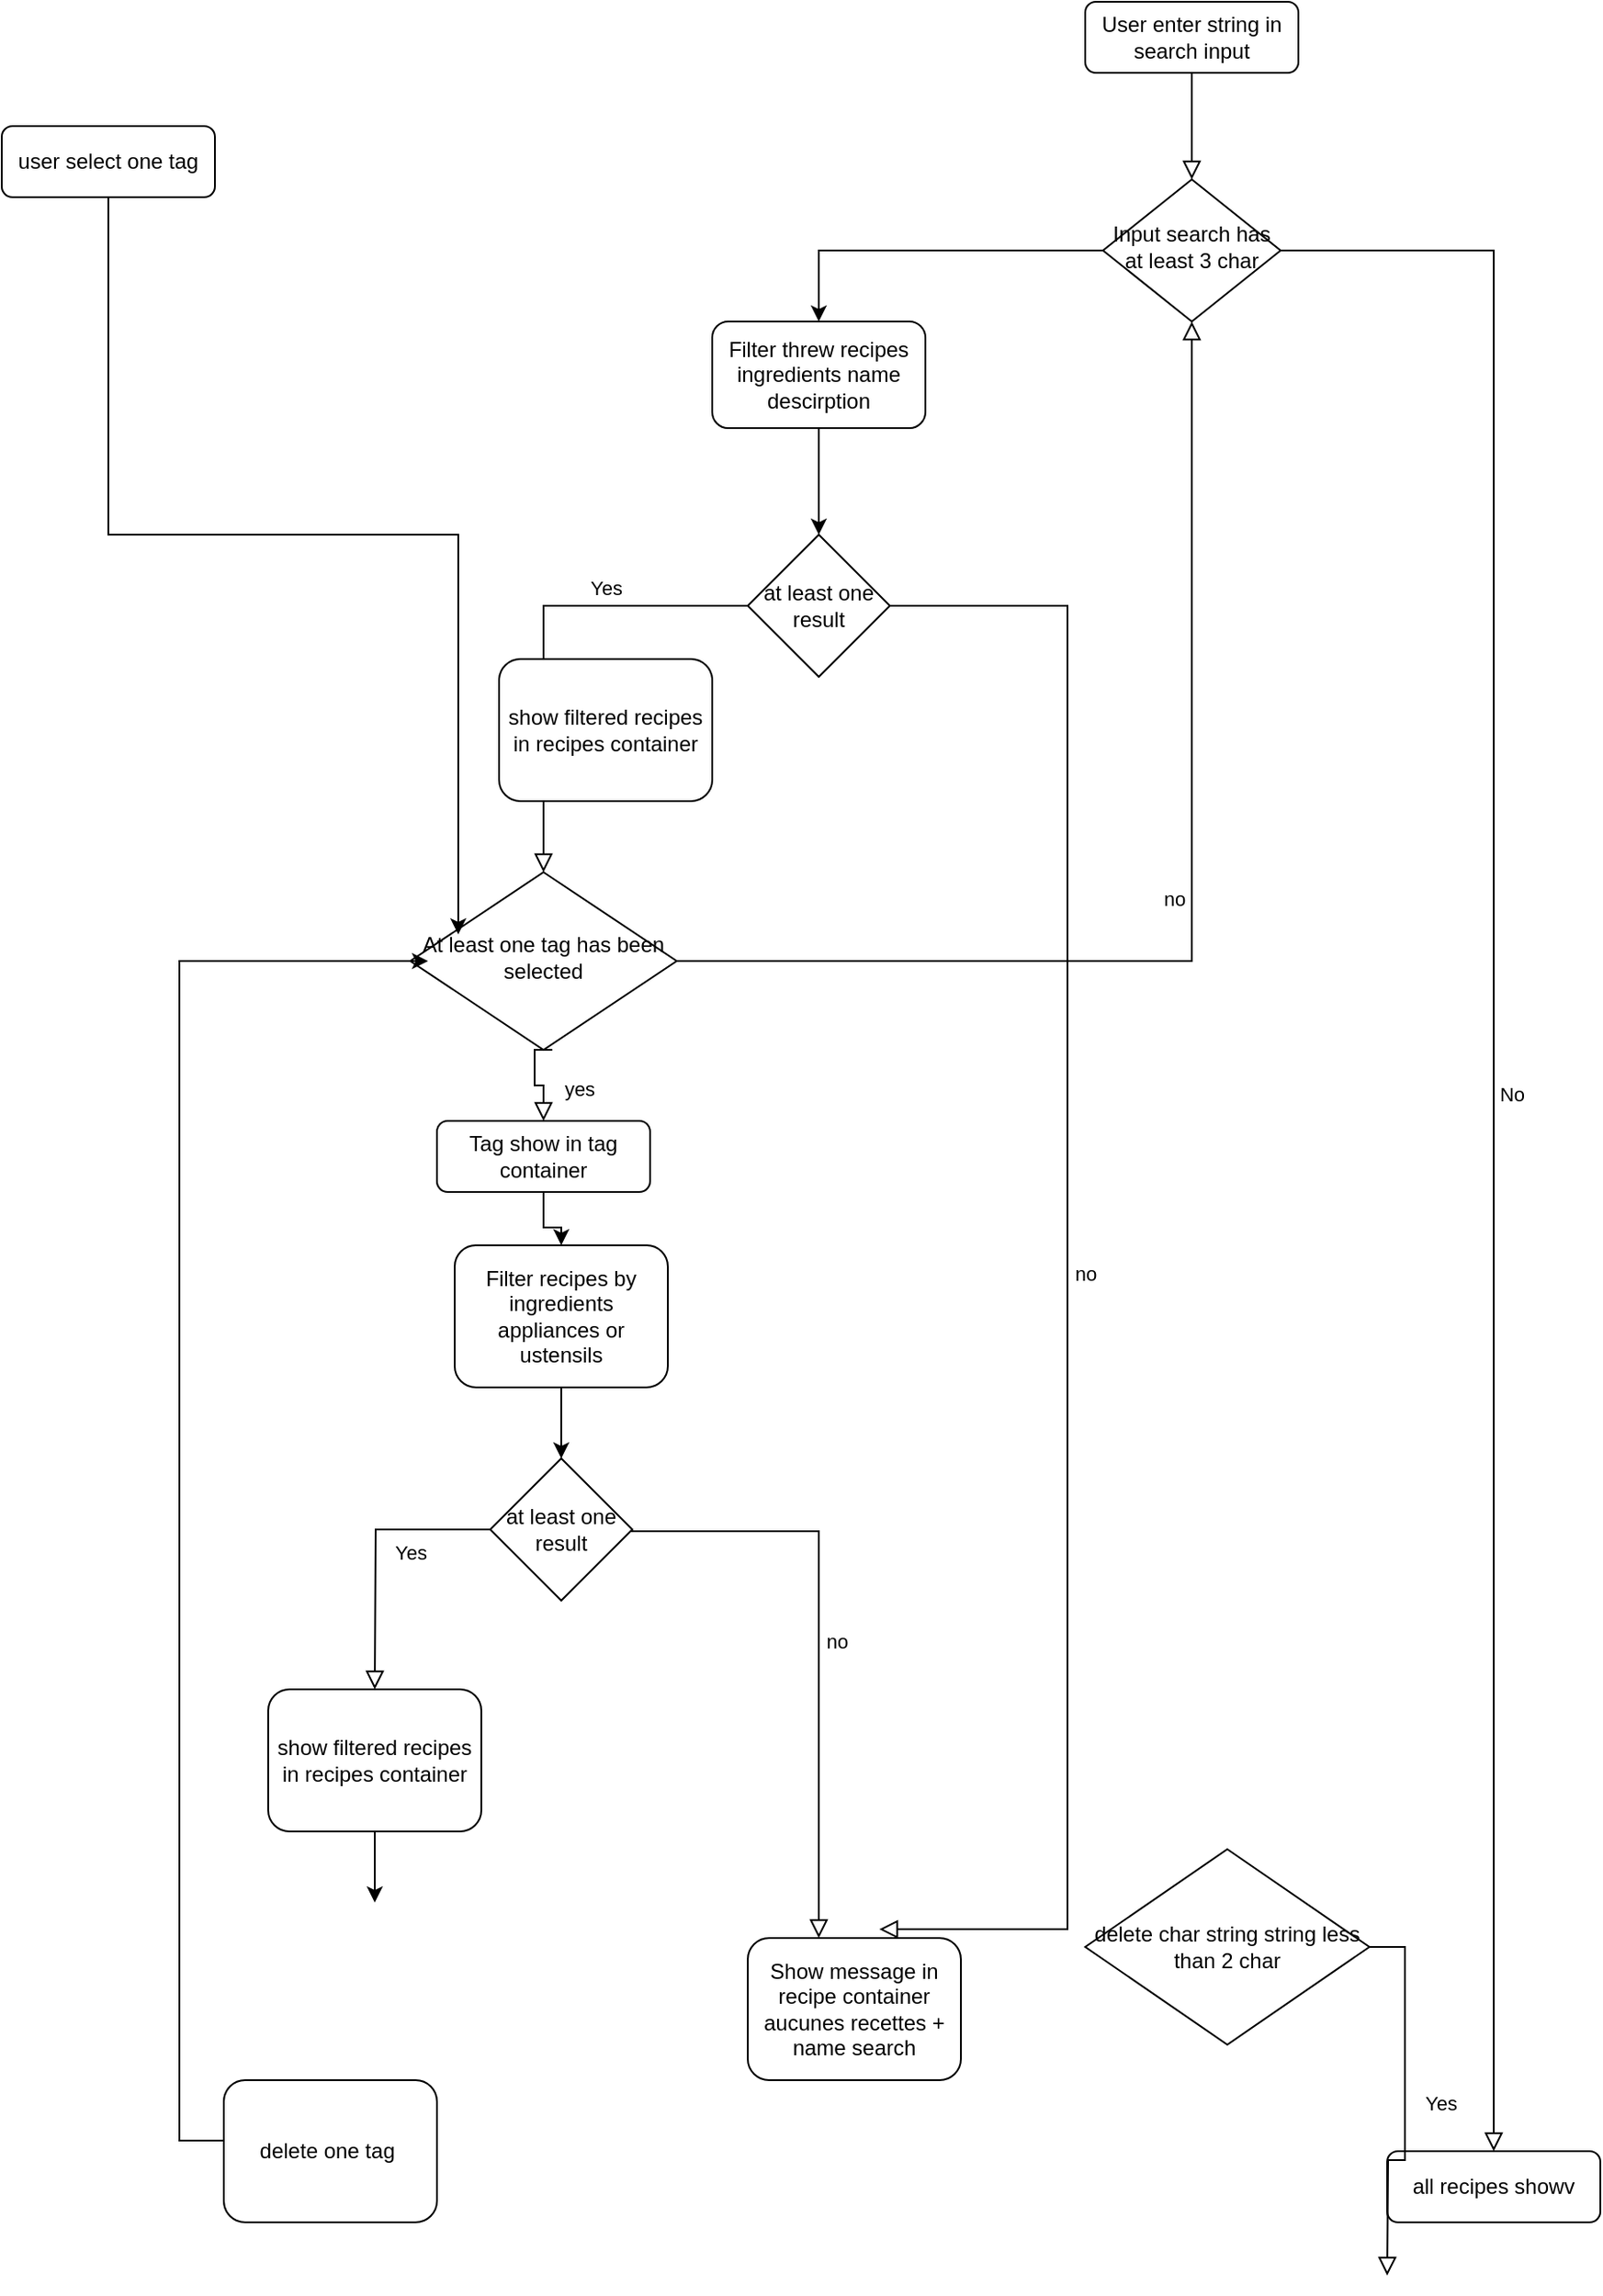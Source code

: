 <mxfile version="21.7.1" type="github">
  <diagram id="C5RBs43oDa-KdzZeNtuy" name="Page-1">
    <mxGraphModel dx="2261" dy="1959" grid="1" gridSize="10" guides="1" tooltips="1" connect="1" arrows="1" fold="1" page="1" pageScale="1" pageWidth="827" pageHeight="1169" math="0" shadow="0">
      <root>
        <mxCell id="WIyWlLk6GJQsqaUBKTNV-0" />
        <mxCell id="WIyWlLk6GJQsqaUBKTNV-1" parent="WIyWlLk6GJQsqaUBKTNV-0" />
        <mxCell id="WIyWlLk6GJQsqaUBKTNV-2" value="" style="rounded=0;html=1;jettySize=auto;orthogonalLoop=1;fontSize=11;endArrow=block;endFill=0;endSize=8;strokeWidth=1;shadow=0;labelBackgroundColor=none;edgeStyle=orthogonalEdgeStyle;" parent="WIyWlLk6GJQsqaUBKTNV-1" source="WIyWlLk6GJQsqaUBKTNV-3" target="WIyWlLk6GJQsqaUBKTNV-6" edge="1">
          <mxGeometry relative="1" as="geometry" />
        </mxCell>
        <mxCell id="WIyWlLk6GJQsqaUBKTNV-3" value="User enter string in search input" style="rounded=1;whiteSpace=wrap;html=1;fontSize=12;glass=0;strokeWidth=1;shadow=0;" parent="WIyWlLk6GJQsqaUBKTNV-1" vertex="1">
          <mxGeometry x="490" y="-150" width="120" height="40" as="geometry" />
        </mxCell>
        <mxCell id="WIyWlLk6GJQsqaUBKTNV-5" value="No" style="edgeStyle=orthogonalEdgeStyle;rounded=0;html=1;jettySize=auto;orthogonalLoop=1;fontSize=11;endArrow=block;endFill=0;endSize=8;strokeWidth=1;shadow=0;labelBackgroundColor=none;" parent="WIyWlLk6GJQsqaUBKTNV-1" source="WIyWlLk6GJQsqaUBKTNV-6" target="WIyWlLk6GJQsqaUBKTNV-7" edge="1">
          <mxGeometry y="10" relative="1" as="geometry">
            <mxPoint as="offset" />
          </mxGeometry>
        </mxCell>
        <mxCell id="YLPuf2BasNj8lZ_TovFd-40" style="edgeStyle=orthogonalEdgeStyle;rounded=0;orthogonalLoop=1;jettySize=auto;html=1;entryX=0.5;entryY=0;entryDx=0;entryDy=0;" edge="1" parent="WIyWlLk6GJQsqaUBKTNV-1" source="WIyWlLk6GJQsqaUBKTNV-6" target="YLPuf2BasNj8lZ_TovFd-36">
          <mxGeometry relative="1" as="geometry" />
        </mxCell>
        <mxCell id="WIyWlLk6GJQsqaUBKTNV-6" value="Input search has at least 3 char" style="rhombus;whiteSpace=wrap;html=1;shadow=0;fontFamily=Helvetica;fontSize=12;align=center;strokeWidth=1;spacing=6;spacingTop=-4;" parent="WIyWlLk6GJQsqaUBKTNV-1" vertex="1">
          <mxGeometry x="500" y="-50" width="100" height="80" as="geometry" />
        </mxCell>
        <mxCell id="WIyWlLk6GJQsqaUBKTNV-7" value="all recipes showv" style="rounded=1;whiteSpace=wrap;html=1;fontSize=12;glass=0;strokeWidth=1;shadow=0;" parent="WIyWlLk6GJQsqaUBKTNV-1" vertex="1">
          <mxGeometry x="660" y="1060" width="120" height="40" as="geometry" />
        </mxCell>
        <mxCell id="WIyWlLk6GJQsqaUBKTNV-8" value="yes" style="rounded=0;html=1;jettySize=auto;orthogonalLoop=1;fontSize=11;endArrow=block;endFill=0;endSize=8;strokeWidth=1;shadow=0;labelBackgroundColor=none;edgeStyle=orthogonalEdgeStyle;exitX=0.533;exitY=1;exitDx=0;exitDy=0;exitPerimeter=0;" parent="WIyWlLk6GJQsqaUBKTNV-1" source="WIyWlLk6GJQsqaUBKTNV-10" target="WIyWlLk6GJQsqaUBKTNV-11" edge="1">
          <mxGeometry x="0.333" y="20" relative="1" as="geometry">
            <mxPoint as="offset" />
            <mxPoint x="195" y="440" as="sourcePoint" />
            <Array as="points">
              <mxPoint x="180" y="440" />
              <mxPoint x="180" y="460" />
              <mxPoint x="185" y="460" />
            </Array>
          </mxGeometry>
        </mxCell>
        <mxCell id="WIyWlLk6GJQsqaUBKTNV-9" value="no" style="edgeStyle=orthogonalEdgeStyle;rounded=0;html=1;jettySize=auto;orthogonalLoop=1;fontSize=11;endArrow=block;endFill=0;endSize=8;strokeWidth=1;shadow=0;labelBackgroundColor=none;entryX=0.5;entryY=1;entryDx=0;entryDy=0;" parent="WIyWlLk6GJQsqaUBKTNV-1" source="WIyWlLk6GJQsqaUBKTNV-10" target="WIyWlLk6GJQsqaUBKTNV-6" edge="1">
          <mxGeometry y="10" relative="1" as="geometry">
            <mxPoint as="offset" />
            <mxPoint x="450" y="420" as="targetPoint" />
          </mxGeometry>
        </mxCell>
        <mxCell id="WIyWlLk6GJQsqaUBKTNV-10" value="At least one tag has been selected" style="rhombus;whiteSpace=wrap;html=1;shadow=0;fontFamily=Helvetica;fontSize=12;align=center;strokeWidth=1;spacing=6;spacingTop=-4;" parent="WIyWlLk6GJQsqaUBKTNV-1" vertex="1">
          <mxGeometry x="110" y="340" width="150" height="100" as="geometry" />
        </mxCell>
        <mxCell id="YLPuf2BasNj8lZ_TovFd-3" value="" style="edgeStyle=orthogonalEdgeStyle;rounded=0;orthogonalLoop=1;jettySize=auto;html=1;" edge="1" parent="WIyWlLk6GJQsqaUBKTNV-1" source="WIyWlLk6GJQsqaUBKTNV-11" target="YLPuf2BasNj8lZ_TovFd-2">
          <mxGeometry relative="1" as="geometry" />
        </mxCell>
        <mxCell id="WIyWlLk6GJQsqaUBKTNV-11" value="Tag show in tag container" style="rounded=1;whiteSpace=wrap;html=1;fontSize=12;glass=0;strokeWidth=1;shadow=0;" parent="WIyWlLk6GJQsqaUBKTNV-1" vertex="1">
          <mxGeometry x="125" y="480" width="120" height="40" as="geometry" />
        </mxCell>
        <mxCell id="YLPuf2BasNj8lZ_TovFd-12" style="edgeStyle=orthogonalEdgeStyle;rounded=0;orthogonalLoop=1;jettySize=auto;html=1;exitX=0.5;exitY=1;exitDx=0;exitDy=0;entryX=0.18;entryY=0.35;entryDx=0;entryDy=0;entryPerimeter=0;" edge="1" parent="WIyWlLk6GJQsqaUBKTNV-1" source="YLPuf2BasNj8lZ_TovFd-0" target="WIyWlLk6GJQsqaUBKTNV-10">
          <mxGeometry relative="1" as="geometry">
            <mxPoint x="110" y="330" as="targetPoint" />
          </mxGeometry>
        </mxCell>
        <mxCell id="YLPuf2BasNj8lZ_TovFd-0" value="user select one tag" style="rounded=1;whiteSpace=wrap;html=1;fontSize=12;glass=0;strokeWidth=1;shadow=0;" vertex="1" parent="WIyWlLk6GJQsqaUBKTNV-1">
          <mxGeometry x="-120" y="-80" width="120" height="40" as="geometry" />
        </mxCell>
        <mxCell id="YLPuf2BasNj8lZ_TovFd-5" value="" style="edgeStyle=orthogonalEdgeStyle;rounded=0;orthogonalLoop=1;jettySize=auto;html=1;" edge="1" parent="WIyWlLk6GJQsqaUBKTNV-1" source="YLPuf2BasNj8lZ_TovFd-2" target="YLPuf2BasNj8lZ_TovFd-4">
          <mxGeometry relative="1" as="geometry" />
        </mxCell>
        <mxCell id="YLPuf2BasNj8lZ_TovFd-2" value="Filter recipes by ingredients appliances or ustensils" style="rounded=1;whiteSpace=wrap;html=1;fontSize=12;glass=0;strokeWidth=1;shadow=0;" vertex="1" parent="WIyWlLk6GJQsqaUBKTNV-1">
          <mxGeometry x="135" y="550" width="120" height="80" as="geometry" />
        </mxCell>
        <mxCell id="YLPuf2BasNj8lZ_TovFd-4" value="at least one result" style="rhombus;whiteSpace=wrap;html=1;" vertex="1" parent="WIyWlLk6GJQsqaUBKTNV-1">
          <mxGeometry x="155" y="670" width="80" height="80" as="geometry" />
        </mxCell>
        <mxCell id="YLPuf2BasNj8lZ_TovFd-6" value="Yes" style="rounded=0;html=1;jettySize=auto;orthogonalLoop=1;fontSize=11;endArrow=block;endFill=0;endSize=8;strokeWidth=1;shadow=0;labelBackgroundColor=none;edgeStyle=orthogonalEdgeStyle;" edge="1" parent="WIyWlLk6GJQsqaUBKTNV-1" source="YLPuf2BasNj8lZ_TovFd-4">
          <mxGeometry y="20" relative="1" as="geometry">
            <mxPoint as="offset" />
            <mxPoint x="415" y="710" as="sourcePoint" />
            <mxPoint x="90" y="800" as="targetPoint" />
          </mxGeometry>
        </mxCell>
        <mxCell id="YLPuf2BasNj8lZ_TovFd-9" value="" style="edgeStyle=orthogonalEdgeStyle;rounded=0;orthogonalLoop=1;jettySize=auto;html=1;" edge="1" parent="WIyWlLk6GJQsqaUBKTNV-1" source="YLPuf2BasNj8lZ_TovFd-7">
          <mxGeometry relative="1" as="geometry">
            <mxPoint x="90" y="920" as="targetPoint" />
          </mxGeometry>
        </mxCell>
        <mxCell id="YLPuf2BasNj8lZ_TovFd-7" value="show filtered recipes in recipes container" style="rounded=1;whiteSpace=wrap;html=1;fontSize=12;glass=0;strokeWidth=1;shadow=0;" vertex="1" parent="WIyWlLk6GJQsqaUBKTNV-1">
          <mxGeometry x="30" y="800" width="120" height="80" as="geometry" />
        </mxCell>
        <mxCell id="YLPuf2BasNj8lZ_TovFd-15" style="edgeStyle=orthogonalEdgeStyle;rounded=0;orthogonalLoop=1;jettySize=auto;html=1;entryX=0;entryY=0.5;entryDx=0;entryDy=0;exitX=0.017;exitY=0.425;exitDx=0;exitDy=0;exitPerimeter=0;" edge="1" parent="WIyWlLk6GJQsqaUBKTNV-1" source="YLPuf2BasNj8lZ_TovFd-13">
          <mxGeometry relative="1" as="geometry">
            <mxPoint x="120" y="390" as="targetPoint" />
            <Array as="points">
              <mxPoint x="-20" y="1054" />
              <mxPoint x="-20" y="390" />
            </Array>
          </mxGeometry>
        </mxCell>
        <mxCell id="YLPuf2BasNj8lZ_TovFd-13" value="delete one tag&amp;nbsp;" style="rounded=1;whiteSpace=wrap;html=1;fontSize=12;glass=0;strokeWidth=1;shadow=0;" vertex="1" parent="WIyWlLk6GJQsqaUBKTNV-1">
          <mxGeometry x="5" y="1020" width="120" height="80" as="geometry" />
        </mxCell>
        <mxCell id="YLPuf2BasNj8lZ_TovFd-20" value="no" style="edgeStyle=orthogonalEdgeStyle;rounded=0;html=1;jettySize=auto;orthogonalLoop=1;fontSize=11;endArrow=block;endFill=0;endSize=8;strokeWidth=1;shadow=0;labelBackgroundColor=none;" edge="1" parent="WIyWlLk6GJQsqaUBKTNV-1" target="YLPuf2BasNj8lZ_TovFd-21">
          <mxGeometry y="10" relative="1" as="geometry">
            <mxPoint as="offset" />
            <mxPoint x="235" y="710" as="sourcePoint" />
            <mxPoint x="275" y="800" as="targetPoint" />
            <Array as="points">
              <mxPoint x="235" y="711" />
              <mxPoint x="340" y="711" />
            </Array>
          </mxGeometry>
        </mxCell>
        <mxCell id="YLPuf2BasNj8lZ_TovFd-21" value="Show message in recipe container aucunes recettes + name search" style="rounded=1;whiteSpace=wrap;html=1;fontSize=12;glass=0;strokeWidth=1;shadow=0;" vertex="1" parent="WIyWlLk6GJQsqaUBKTNV-1">
          <mxGeometry x="300" y="940" width="120" height="80" as="geometry" />
        </mxCell>
        <mxCell id="YLPuf2BasNj8lZ_TovFd-28" value="delete char string string less than 2 char" style="rhombus;whiteSpace=wrap;html=1;" vertex="1" parent="WIyWlLk6GJQsqaUBKTNV-1">
          <mxGeometry x="490" y="890" width="160" height="110" as="geometry" />
        </mxCell>
        <mxCell id="YLPuf2BasNj8lZ_TovFd-31" value="Yes" style="rounded=0;html=1;jettySize=auto;orthogonalLoop=1;fontSize=11;endArrow=block;endFill=0;endSize=8;strokeWidth=1;shadow=0;labelBackgroundColor=none;edgeStyle=orthogonalEdgeStyle;exitX=1;exitY=0.5;exitDx=0;exitDy=0;entryX=0;entryY=0.5;entryDx=0;entryDy=0;" edge="1" parent="WIyWlLk6GJQsqaUBKTNV-1" source="YLPuf2BasNj8lZ_TovFd-28">
          <mxGeometry y="20" relative="1" as="geometry">
            <mxPoint as="offset" />
            <mxPoint x="815" y="980" as="sourcePoint" />
            <mxPoint x="660" y="1130" as="targetPoint" />
          </mxGeometry>
        </mxCell>
        <mxCell id="YLPuf2BasNj8lZ_TovFd-41" style="edgeStyle=orthogonalEdgeStyle;rounded=0;orthogonalLoop=1;jettySize=auto;html=1;entryX=0.5;entryY=0;entryDx=0;entryDy=0;" edge="1" parent="WIyWlLk6GJQsqaUBKTNV-1" source="YLPuf2BasNj8lZ_TovFd-36" target="YLPuf2BasNj8lZ_TovFd-39">
          <mxGeometry relative="1" as="geometry" />
        </mxCell>
        <mxCell id="YLPuf2BasNj8lZ_TovFd-36" value="Filter threw recipes ingredients name descirption" style="rounded=1;whiteSpace=wrap;html=1;fontSize=12;glass=0;strokeWidth=1;shadow=0;" vertex="1" parent="WIyWlLk6GJQsqaUBKTNV-1">
          <mxGeometry x="280" y="30" width="120" height="60" as="geometry" />
        </mxCell>
        <mxCell id="YLPuf2BasNj8lZ_TovFd-39" value="at least one result" style="rhombus;whiteSpace=wrap;html=1;" vertex="1" parent="WIyWlLk6GJQsqaUBKTNV-1">
          <mxGeometry x="300" y="150" width="80" height="80" as="geometry" />
        </mxCell>
        <mxCell id="YLPuf2BasNj8lZ_TovFd-42" value="Yes" style="rounded=0;html=1;jettySize=auto;orthogonalLoop=1;fontSize=11;endArrow=block;endFill=0;endSize=8;strokeWidth=1;shadow=0;labelBackgroundColor=none;edgeStyle=orthogonalEdgeStyle;entryX=0.5;entryY=0;entryDx=0;entryDy=0;exitX=0;exitY=0.5;exitDx=0;exitDy=0;" edge="1" parent="WIyWlLk6GJQsqaUBKTNV-1" source="YLPuf2BasNj8lZ_TovFd-39" target="WIyWlLk6GJQsqaUBKTNV-10">
          <mxGeometry x="-0.396" y="-10" relative="1" as="geometry">
            <mxPoint as="offset" />
            <mxPoint x="250" y="190" as="sourcePoint" />
            <mxPoint x="185" y="280" as="targetPoint" />
          </mxGeometry>
        </mxCell>
        <mxCell id="YLPuf2BasNj8lZ_TovFd-44" value="no" style="edgeStyle=orthogonalEdgeStyle;rounded=0;html=1;jettySize=auto;orthogonalLoop=1;fontSize=11;endArrow=block;endFill=0;endSize=8;strokeWidth=1;shadow=0;labelBackgroundColor=none;exitX=1;exitY=0.5;exitDx=0;exitDy=0;entryX=0.617;entryY=-0.062;entryDx=0;entryDy=0;entryPerimeter=0;" edge="1" parent="WIyWlLk6GJQsqaUBKTNV-1" source="YLPuf2BasNj8lZ_TovFd-39" target="YLPuf2BasNj8lZ_TovFd-21">
          <mxGeometry y="10" relative="1" as="geometry">
            <mxPoint as="offset" />
            <mxPoint x="280" y="350" as="sourcePoint" />
            <mxPoint x="580" y="515" as="targetPoint" />
            <Array as="points">
              <mxPoint x="480" y="190" />
              <mxPoint x="480" y="935" />
            </Array>
          </mxGeometry>
        </mxCell>
        <mxCell id="YLPuf2BasNj8lZ_TovFd-45" value="show filtered recipes in recipes container" style="rounded=1;whiteSpace=wrap;html=1;fontSize=12;glass=0;strokeWidth=1;shadow=0;" vertex="1" parent="WIyWlLk6GJQsqaUBKTNV-1">
          <mxGeometry x="160" y="220" width="120" height="80" as="geometry" />
        </mxCell>
      </root>
    </mxGraphModel>
  </diagram>
</mxfile>
